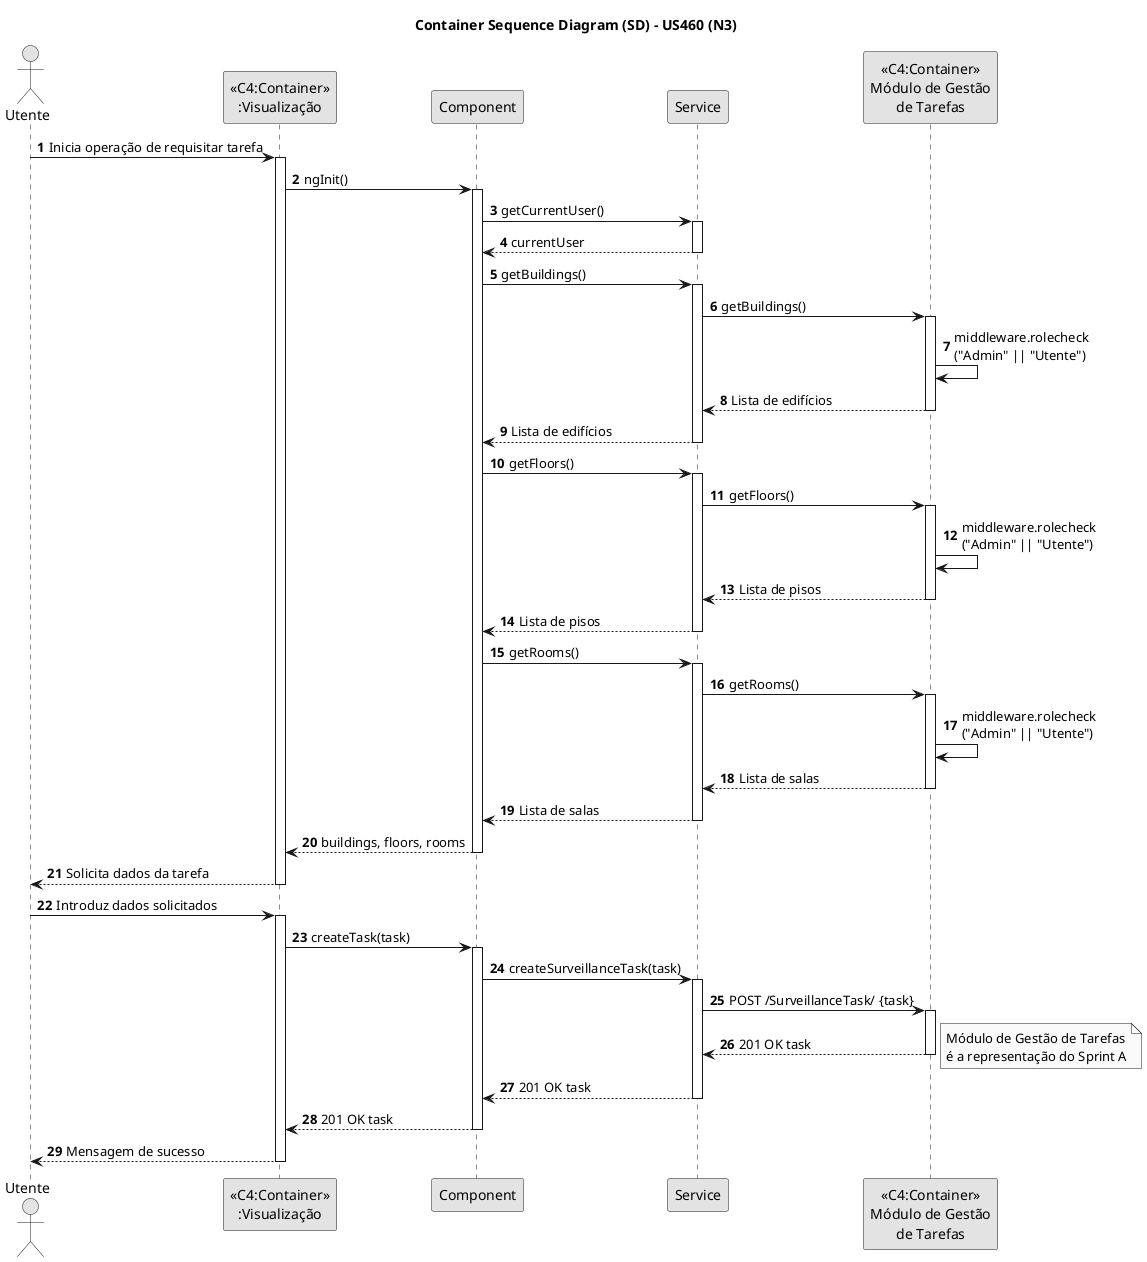 @startuml
skinparam monochrome true
skinparam packageStyle rectangle
skinparam shadowing false

title Container Sequence Diagram (SD) - US460 (N3)

autonumber

actor "Utente"

"Utente" -> "<<C4:Container>>\n:Visualização": Inicia operação de requisitar tarefa
activate "<<C4:Container>>\n:Visualização"
"<<C4:Container>>\n:Visualização" -> Component: ngInit()
activate Component
Component -> Service: getCurrentUser()
activate Service
Service --> Component : currentUser
deactivate Service
Component -> Service: getBuildings()
activate Service
Service -> "<<C4:Container>>\nMódulo de Gestão\nde Tarefas" : getBuildings()
activate "<<C4:Container>>\nMódulo de Gestão\nde Tarefas"
"<<C4:Container>>\nMódulo de Gestão\nde Tarefas" -> "<<C4:Container>>\nMódulo de Gestão\nde Tarefas": middleware.rolecheck\n("Admin" || "Utente")
"<<C4:Container>>\nMódulo de Gestão\nde Tarefas" --> Service : Lista de edifícios
deactivate "<<C4:Container>>\nMódulo de Gestão\nde Tarefas"
Service --> Component : Lista de edifícios
deactivate Service
Component -> Service : getFloors()
activate Service
Service -> "<<C4:Container>>\nMódulo de Gestão\nde Tarefas" : getFloors()
activate "<<C4:Container>>\nMódulo de Gestão\nde Tarefas"
"<<C4:Container>>\nMódulo de Gestão\nde Tarefas" -> "<<C4:Container>>\nMódulo de Gestão\nde Tarefas": middleware.rolecheck\n("Admin" || "Utente")
"<<C4:Container>>\nMódulo de Gestão\nde Tarefas" --> Service : Lista de pisos
deactivate "<<C4:Container>>\nMódulo de Gestão\nde Tarefas"
Service --> Component : Lista de pisos
deactivate Service
Component -> Service : getRooms()
activate Service

Service -> "<<C4:Container>>\nMódulo de Gestão\nde Tarefas" : getRooms()
activate "<<C4:Container>>\nMódulo de Gestão\nde Tarefas"
"<<C4:Container>>\nMódulo de Gestão\nde Tarefas" -> "<<C4:Container>>\nMódulo de Gestão\nde Tarefas": middleware.rolecheck\n("Admin" || "Utente")
"<<C4:Container>>\nMódulo de Gestão\nde Tarefas" --> Service: Lista de salas
deactivate "<<C4:Container>>\nMódulo de Gestão\nde Tarefas"
Service --> Component: Lista de salas
deactivate Service
Component --> "<<C4:Container>>\n:Visualização" : buildings, floors, rooms
deactivate Component

"<<C4:Container>>\n:Visualização" --> "Utente": Solicita dados da tarefa
deactivate "<<C4:Container>>\n:Visualização"

"Utente" -> "<<C4:Container>>\n:Visualização": Introduz dados solicitados
activate "<<C4:Container>>\n:Visualização"
"<<C4:Container>>\n:Visualização" -> Component : createTask(task)
activate Component
Component -> Service : createSurveillanceTask(task)
activate Service
Service -> "<<C4:Container>>\nMódulo de Gestão\nde Tarefas" : POST /SurveillanceTask/ {task}




activate "<<C4:Container>>\nMódulo de Gestão\nde Tarefas"
"<<C4:Container>>\nMódulo de Gestão\nde Tarefas" --> Service: 201 OK task

deactivate "<<C4:Container>>\nMódulo de Gestão\nde Tarefas"
note right: Módulo de Gestão de Tarefas\né a representação do Sprint A
Service --> Component: 201 OK task
deactivate Service
Component --> "<<C4:Container>>\n:Visualização" : 201 OK task
deactivate Component
deactivate "<<C4:Container>>\nMódulo de Gestão\nde Tarefas"
"Utente" <-- "<<C4:Container>>\n:Visualização": Mensagem de sucesso
deactivate "<<C4:Container>>\n:Visualização"

@enduml